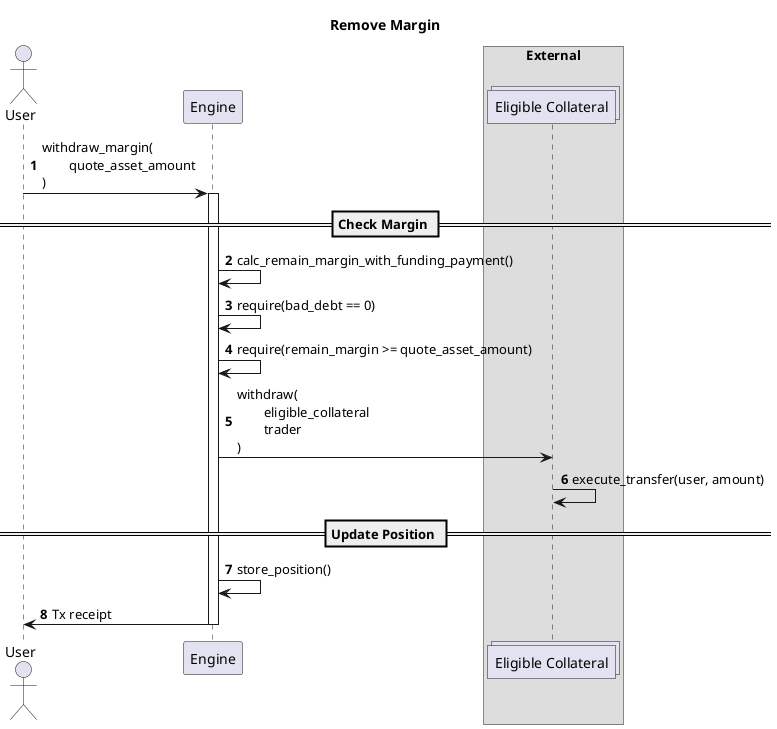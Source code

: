 @startuml

autonumber
actor User    

participant "Engine" as engine

box "External"
    collections "Eligible Collateral" as token
end box


title Remove Margin
User -> engine : withdraw_margin(\n\tquote_asset_amount\n)
activate engine

== Check Margin ==

engine -> engine : calc_remain_margin_with_funding_payment()

engine -> engine : require(bad_debt == 0)

engine -> engine : require(remain_margin >= quote_asset_amount)

engine -> token : withdraw(\n\teligible_collateral\n\ttrader\n)

token -> token : execute_transfer(user, amount)
== Update Position ==

engine -> engine : store_position()

engine -> User : Tx receipt
deactivate engine

@enduml

